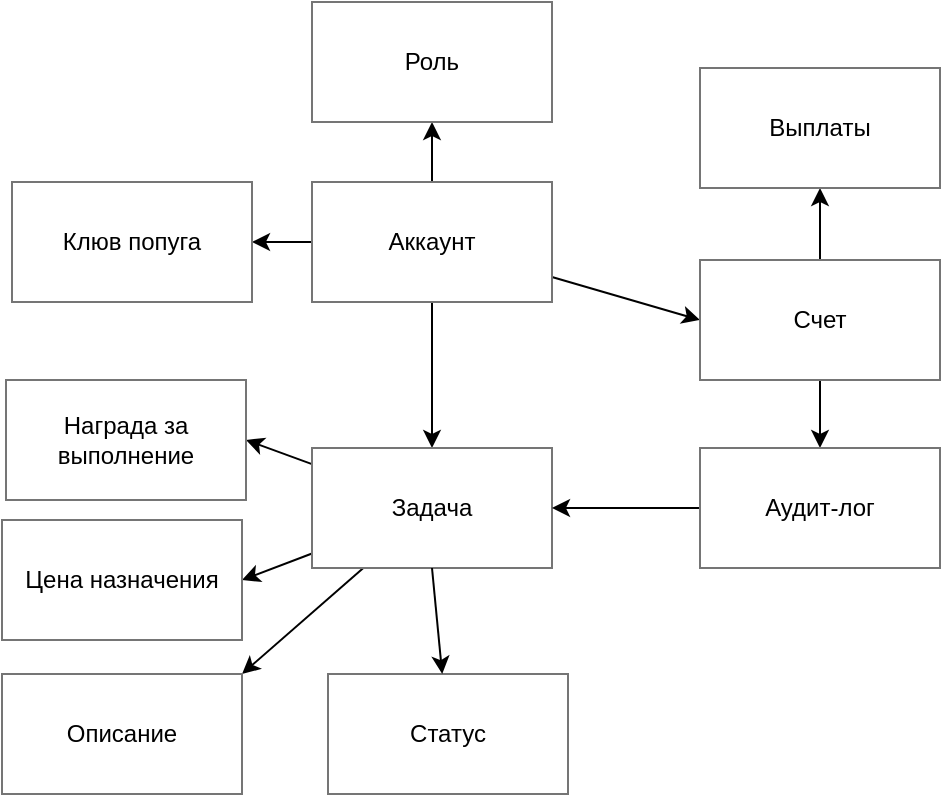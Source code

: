 <mxfile>
    <diagram id="cs8eAwnBnD0t727MsK7l" name="Страница 1">
        <mxGraphModel dx="1474" dy="481" grid="0" gridSize="10" guides="1" tooltips="1" connect="1" arrows="1" fold="1" page="1" pageScale="1" pageWidth="827" pageHeight="1169" background="#ffffff" math="0" shadow="0">
            <root>
                <mxCell id="0"/>
                <mxCell id="1" parent="0"/>
                <mxCell id="18" value="" style="edgeStyle=none;html=1;fontColor=#000000;fillColor=#000000;strokeColor=#000000;" parent="1" source="15" target="17" edge="1">
                    <mxGeometry relative="1" as="geometry"/>
                </mxCell>
                <mxCell id="20" value="" style="edgeStyle=none;html=1;strokeColor=#000000;fontColor=#000000;fillColor=#000000;" parent="1" source="15" target="16" edge="1">
                    <mxGeometry relative="1" as="geometry"/>
                </mxCell>
                <mxCell id="26" value="" style="edgeStyle=none;html=1;strokeColor=#000000;fontColor=#000000;fillColor=#000000;" parent="1" source="15" target="21" edge="1">
                    <mxGeometry relative="1" as="geometry"/>
                </mxCell>
                <mxCell id="28" style="edgeStyle=none;html=1;entryX=0;entryY=0.5;entryDx=0;entryDy=0;strokeColor=#000000;fontColor=#000000;fillColor=#000000;" parent="1" source="15" target="27" edge="1">
                    <mxGeometry relative="1" as="geometry"/>
                </mxCell>
                <mxCell id="15" value="&lt;font color=&quot;#000000&quot;&gt;Аккаунт&lt;br&gt;&lt;/font&gt;" style="rounded=0;whiteSpace=wrap;html=1;strokeColor=#757575;fillColor=#FFFFFF;" parent="1" vertex="1">
                    <mxGeometry x="334" y="121" width="120" height="60" as="geometry"/>
                </mxCell>
                <mxCell id="16" value="&lt;font color=&quot;#000000&quot;&gt;Роль&lt;br&gt;&lt;/font&gt;" style="rounded=0;whiteSpace=wrap;html=1;strokeColor=#757575;fillColor=#FFFFFF;" parent="1" vertex="1">
                    <mxGeometry x="334" y="31" width="120" height="60" as="geometry"/>
                </mxCell>
                <mxCell id="17" value="&lt;font color=&quot;#000000&quot;&gt;Клюв попуга&lt;br&gt;&lt;/font&gt;" style="rounded=0;whiteSpace=wrap;html=1;strokeColor=#757575;fillColor=#FFFFFF;" parent="1" vertex="1">
                    <mxGeometry x="184" y="121" width="120" height="60" as="geometry"/>
                </mxCell>
                <mxCell id="24" value="" style="edgeStyle=none;html=1;strokeColor=#000000;fontColor=#000000;fillColor=#000000;entryX=1;entryY=0.5;entryDx=0;entryDy=0;" parent="1" source="21" target="23" edge="1">
                    <mxGeometry relative="1" as="geometry"/>
                </mxCell>
                <mxCell id="25" value="" style="edgeStyle=none;html=1;strokeColor=#000000;fontColor=#000000;fillColor=#000000;entryX=1;entryY=0.5;entryDx=0;entryDy=0;" parent="1" source="21" target="22" edge="1">
                    <mxGeometry relative="1" as="geometry"/>
                </mxCell>
                <mxCell id="40" style="edgeStyle=none;html=1;entryX=1;entryY=0;entryDx=0;entryDy=0;strokeColor=#000000;" edge="1" parent="1" source="21" target="39">
                    <mxGeometry relative="1" as="geometry"/>
                </mxCell>
                <mxCell id="21" value="&lt;font color=&quot;#000000&quot;&gt;Задача&lt;br&gt;&lt;/font&gt;" style="rounded=0;whiteSpace=wrap;html=1;strokeColor=#757575;fillColor=#FFFFFF;" parent="1" vertex="1">
                    <mxGeometry x="334" y="254" width="120" height="60" as="geometry"/>
                </mxCell>
                <mxCell id="22" value="&lt;font color=&quot;#000000&quot;&gt;Цена назначения&lt;br&gt;&lt;/font&gt;" style="rounded=0;whiteSpace=wrap;html=1;strokeColor=#757575;fillColor=#FFFFFF;" parent="1" vertex="1">
                    <mxGeometry x="179" y="290" width="120" height="60" as="geometry"/>
                </mxCell>
                <mxCell id="23" value="&lt;font color=&quot;#000000&quot;&gt;Награда за выполнение&lt;br&gt;&lt;/font&gt;" style="rounded=0;whiteSpace=wrap;html=1;strokeColor=#757575;fillColor=#FFFFFF;" parent="1" vertex="1">
                    <mxGeometry x="181" y="220" width="120" height="60" as="geometry"/>
                </mxCell>
                <mxCell id="31" style="edgeStyle=none;html=1;exitX=0.5;exitY=0;exitDx=0;exitDy=0;entryX=0.5;entryY=1;entryDx=0;entryDy=0;strokeColor=#000000;fontColor=#000000;fillColor=#000000;" parent="1" source="27" target="29" edge="1">
                    <mxGeometry relative="1" as="geometry"/>
                </mxCell>
                <mxCell id="32" style="edgeStyle=none;html=1;entryX=0.5;entryY=0;entryDx=0;entryDy=0;strokeColor=#000000;fontColor=#000000;fillColor=#000000;" parent="1" source="27" target="30" edge="1">
                    <mxGeometry relative="1" as="geometry"/>
                </mxCell>
                <mxCell id="27" value="&lt;font color=&quot;#000000&quot;&gt;Счет&lt;br&gt;&lt;/font&gt;" style="rounded=0;whiteSpace=wrap;html=1;strokeColor=#757575;fillColor=#FFFFFF;" parent="1" vertex="1">
                    <mxGeometry x="528" y="160" width="120" height="60" as="geometry"/>
                </mxCell>
                <mxCell id="29" value="&lt;font color=&quot;#000000&quot;&gt;Выплаты&lt;br&gt;&lt;/font&gt;" style="rounded=0;whiteSpace=wrap;html=1;strokeColor=#757575;fillColor=#FFFFFF;" parent="1" vertex="1">
                    <mxGeometry x="528" y="64" width="120" height="60" as="geometry"/>
                </mxCell>
                <mxCell id="33" style="edgeStyle=none;html=1;entryX=1;entryY=0.5;entryDx=0;entryDy=0;strokeColor=#000000;fontColor=#000000;fillColor=#000000;" parent="1" source="30" target="21" edge="1">
                    <mxGeometry relative="1" as="geometry"/>
                </mxCell>
                <mxCell id="30" value="&lt;font color=&quot;#000000&quot;&gt;Аудит-лог&lt;br&gt;&lt;/font&gt;" style="rounded=0;whiteSpace=wrap;html=1;strokeColor=#757575;fillColor=#FFFFFF;" parent="1" vertex="1">
                    <mxGeometry x="528" y="254" width="120" height="60" as="geometry"/>
                </mxCell>
                <mxCell id="36" value="&lt;font color=&quot;#000000&quot;&gt;Статус&lt;br&gt;&lt;/font&gt;" style="rounded=0;whiteSpace=wrap;html=1;strokeColor=#757575;fillColor=#FFFFFF;" parent="1" vertex="1">
                    <mxGeometry x="342" y="367" width="120" height="60" as="geometry"/>
                </mxCell>
                <mxCell id="38" value="" style="edgeStyle=none;html=1;strokeColor=#000000;fontColor=#000000;fillColor=#000000;exitX=0.5;exitY=1;exitDx=0;exitDy=0;" parent="1" source="21" target="36" edge="1">
                    <mxGeometry relative="1" as="geometry">
                        <mxPoint x="344" y="316.737" as="sourcePoint"/>
                        <mxPoint x="309" y="330" as="targetPoint"/>
                    </mxGeometry>
                </mxCell>
                <mxCell id="39" value="&lt;font color=&quot;#000000&quot;&gt;Описание&lt;br&gt;&lt;/font&gt;" style="rounded=0;whiteSpace=wrap;html=1;strokeColor=#757575;fillColor=#FFFFFF;" vertex="1" parent="1">
                    <mxGeometry x="179" y="367" width="120" height="60" as="geometry"/>
                </mxCell>
            </root>
        </mxGraphModel>
    </diagram>
</mxfile>